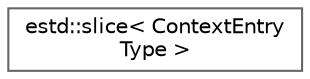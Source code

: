 digraph "Graphical Class Hierarchy"
{
 // LATEX_PDF_SIZE
  bgcolor="transparent";
  edge [fontname=Helvetica,fontsize=10,labelfontname=Helvetica,labelfontsize=10];
  node [fontname=Helvetica,fontsize=10,shape=box,height=0.2,width=0.4];
  rankdir="LR";
  Node0 [id="Node000000",label="estd::slice\< ContextEntry\lType \>",height=0.2,width=0.4,color="grey40", fillcolor="white", style="filled",URL="$da/d75/classestd_1_1slice.html",tooltip=" "];
}
